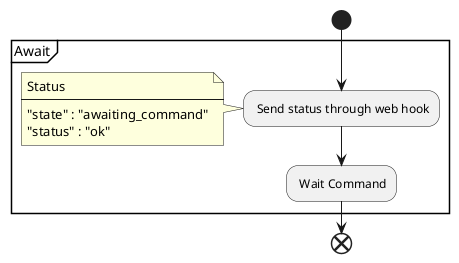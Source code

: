@startuml Await
start
group Await {
    : Send status through web hook;
    note
        Status
        ----
        "state" : "awaiting_command"
        "status" : "ok"
    end note
    : Wait Command;

}
end
@enduml